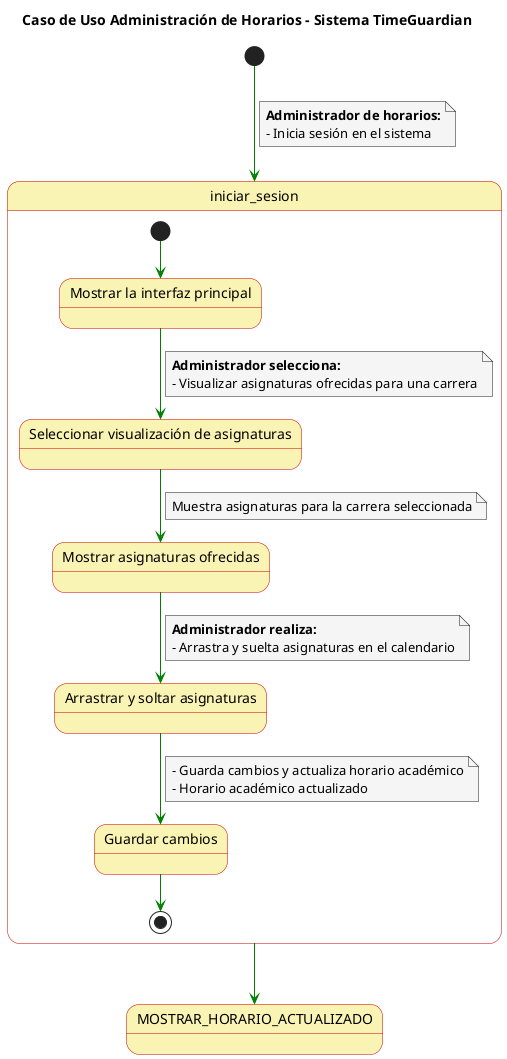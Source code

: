 @startuml

skinparam state {
  BackgroundColor #faf4b4
  BorderColor #c90000
}

skinparam note {
  BackgroundColor #f5f5f5
}

skinparam linetype polyline

title Caso de Uso Administración de Horarios - Sistema TimeGuardian

[*] -[#green]-> iniciar_sesion
note on link
  **Administrador de horarios:**
  - Inicia sesión en el sistema
end note

state iniciar_sesion {
  state "Mostrar la interfaz principal" as state1
  state "Seleccionar visualización de asignaturas" as state2
  state "Mostrar asignaturas ofrecidas" as state3
  state "Arrastrar y soltar asignaturas" as state4
  state "Guardar cambios" as state5
  
  [*] -[#green]-> state1
  state1 -[#green]-> state2
  note on link
    **Administrador selecciona:**
    - Visualizar asignaturas ofrecidas para una carrera
  end note
  state2 -[#green]-> state3
  note on link
    Muestra asignaturas para la carrera seleccionada
  end note
  state3 -[#green]-> state4
  note on link
    **Administrador realiza:**
    - Arrastra y suelta asignaturas en el calendario
  end note
  state4 -[#green]-> state5
  note on link
    - Guarda cambios y actualiza horario académico
    - Horario académico actualizado
  end note
  state5 -[#green]-> [*]
}

iniciar_sesion -[#green]-> MOSTRAR_HORARIO_ACTUALIZADO

@enduml
